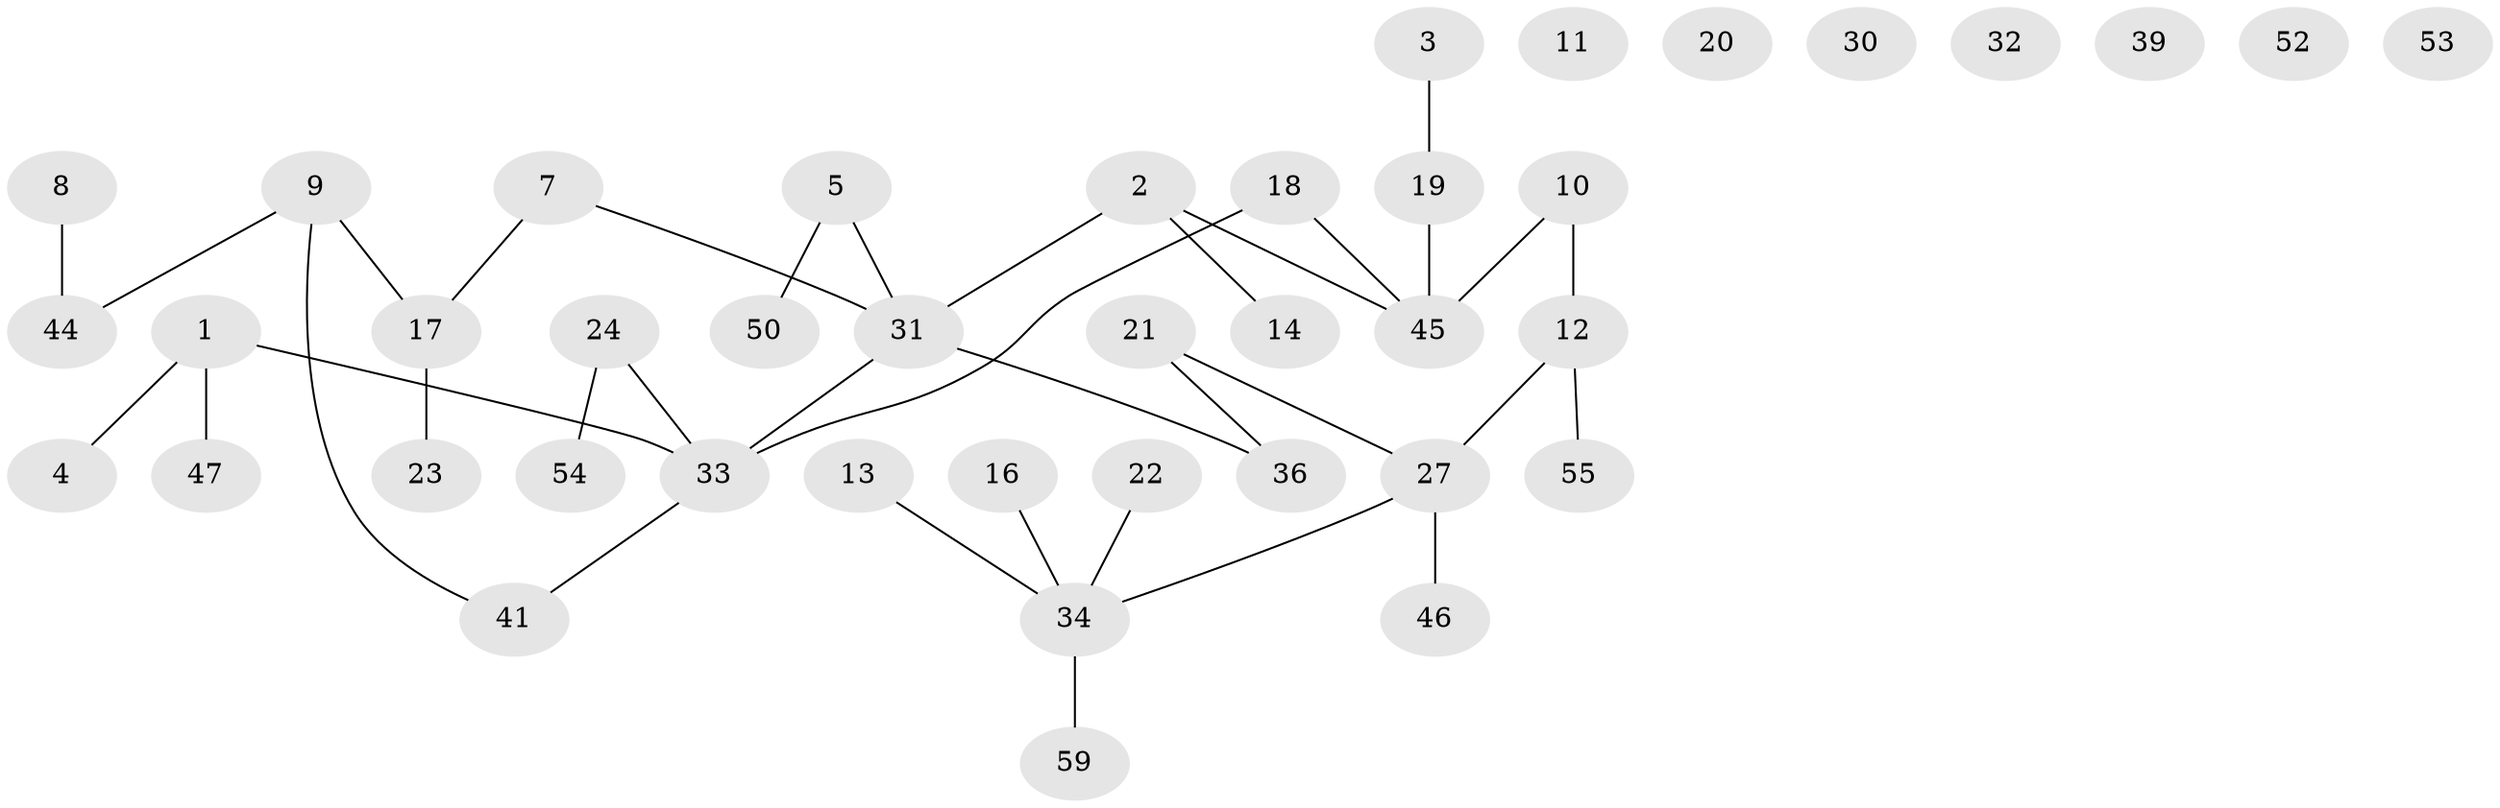 // original degree distribution, {3: 0.140625, 2: 0.328125, 1: 0.34375, 0: 0.09375, 4: 0.0625, 5: 0.015625, 6: 0.015625}
// Generated by graph-tools (version 1.1) at 2025/41/03/06/25 10:41:22]
// undirected, 41 vertices, 36 edges
graph export_dot {
graph [start="1"]
  node [color=gray90,style=filled];
  1 [super="+37"];
  2 [super="+6"];
  3 [super="+35"];
  4;
  5 [super="+29"];
  7;
  8 [super="+61"];
  9 [super="+15"];
  10 [super="+43"];
  11;
  12 [super="+38"];
  13;
  14 [super="+26"];
  16;
  17 [super="+40"];
  18;
  19 [super="+58"];
  20;
  21 [super="+60"];
  22 [super="+25"];
  23;
  24 [super="+48"];
  27 [super="+28"];
  30;
  31 [super="+63"];
  32 [super="+64"];
  33 [super="+49"];
  34 [super="+56"];
  36 [super="+42"];
  39;
  41 [super="+57"];
  44;
  45 [super="+51"];
  46;
  47;
  50 [super="+62"];
  52;
  53;
  54;
  55;
  59;
  1 -- 4;
  1 -- 47;
  1 -- 33;
  2 -- 31;
  2 -- 45;
  2 -- 14;
  3 -- 19;
  5 -- 50;
  5 -- 31;
  7 -- 17;
  7 -- 31;
  8 -- 44;
  9 -- 44;
  9 -- 17;
  9 -- 41;
  10 -- 45;
  10 -- 12;
  12 -- 27;
  12 -- 55;
  13 -- 34;
  16 -- 34;
  17 -- 23;
  18 -- 33;
  18 -- 45;
  19 -- 45;
  21 -- 27;
  21 -- 36;
  22 -- 34;
  24 -- 33;
  24 -- 54;
  27 -- 34;
  27 -- 46;
  31 -- 33;
  31 -- 36;
  33 -- 41;
  34 -- 59;
}
